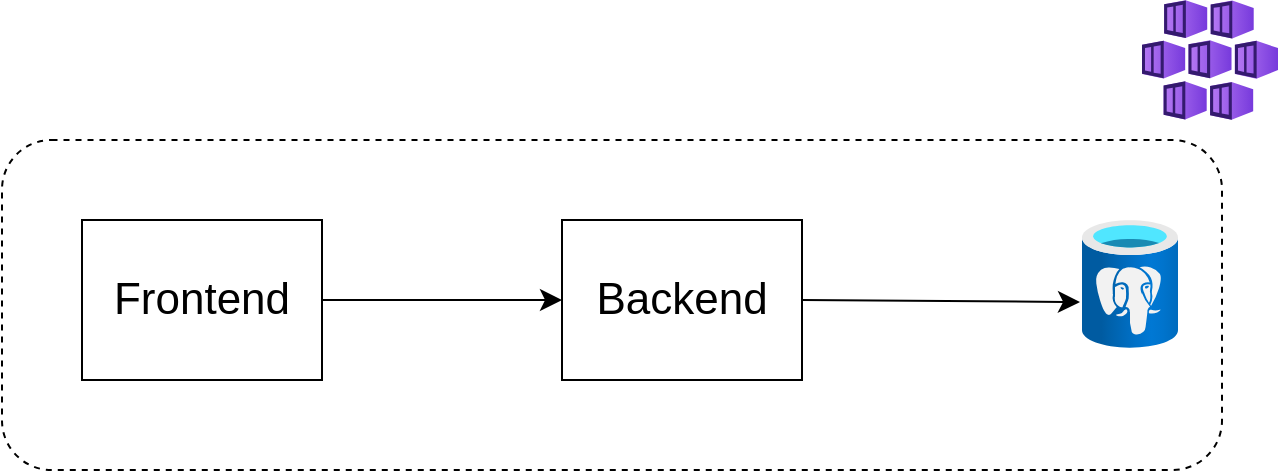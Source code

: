 <mxfile version="21.3.8" pages="3">
  <diagram id="WuZM6HAJlQjkPgxT957E" name="System Design">
    <mxGraphModel dx="1050" dy="580" grid="1" gridSize="10" guides="1" tooltips="1" connect="1" arrows="1" fold="1" page="1" pageScale="1" pageWidth="850" pageHeight="1100" math="0" shadow="0">
      <root>
        <mxCell id="0" />
        <mxCell id="1" parent="0" />
        <mxCell id="kDr_0Q5TTiajQ4MRIB6R-6" value="" style="rounded=1;whiteSpace=wrap;html=1;fontSize=16;fillColor=none;dashed=1;" parent="1" vertex="1">
          <mxGeometry x="160" y="200" width="610" height="165" as="geometry" />
        </mxCell>
        <mxCell id="kDr_0Q5TTiajQ4MRIB6R-4" style="edgeStyle=none;curved=1;rounded=0;orthogonalLoop=1;jettySize=auto;html=1;exitX=1;exitY=0.5;exitDx=0;exitDy=0;entryX=0;entryY=0.5;entryDx=0;entryDy=0;fontSize=12;startSize=8;endSize=8;" parent="1" source="3waSKzdy8N9RzqKJtNzq-1" target="kDr_0Q5TTiajQ4MRIB6R-3" edge="1">
          <mxGeometry relative="1" as="geometry" />
        </mxCell>
        <mxCell id="3waSKzdy8N9RzqKJtNzq-1" value="Frontend" style="rounded=0;whiteSpace=wrap;html=1;fontSize=22;" parent="1" vertex="1">
          <mxGeometry x="200" y="240" width="120" height="80" as="geometry" />
        </mxCell>
        <mxCell id="kDr_0Q5TTiajQ4MRIB6R-1" value="" style="image;aspect=fixed;html=1;points=[];align=center;fontSize=12;image=img/lib/azure2/databases/Azure_Database_PostgreSQL_Server.svg;" parent="1" vertex="1">
          <mxGeometry x="700" y="240" width="48" height="64" as="geometry" />
        </mxCell>
        <mxCell id="kDr_0Q5TTiajQ4MRIB6R-2" value="" style="image;aspect=fixed;html=1;points=[];align=center;fontSize=12;image=img/lib/azure2/containers/Kubernetes_Services.svg;" parent="1" vertex="1">
          <mxGeometry x="730" y="130" width="68" height="60" as="geometry" />
        </mxCell>
        <mxCell id="kDr_0Q5TTiajQ4MRIB6R-5" style="edgeStyle=none;curved=1;rounded=0;orthogonalLoop=1;jettySize=auto;html=1;exitX=1;exitY=0.5;exitDx=0;exitDy=0;fontSize=12;startSize=8;endSize=8;entryX=-0.021;entryY=0.641;entryDx=0;entryDy=0;entryPerimeter=0;" parent="1" source="kDr_0Q5TTiajQ4MRIB6R-3" target="kDr_0Q5TTiajQ4MRIB6R-1" edge="1">
          <mxGeometry relative="1" as="geometry">
            <mxPoint x="640" y="250" as="targetPoint" />
          </mxGeometry>
        </mxCell>
        <mxCell id="kDr_0Q5TTiajQ4MRIB6R-3" value="Backend" style="rounded=0;whiteSpace=wrap;html=1;fontSize=22;" parent="1" vertex="1">
          <mxGeometry x="440" y="240" width="120" height="80" as="geometry" />
        </mxCell>
      </root>
    </mxGraphModel>
  </diagram>
  <diagram id="7TUon_OAfACJMMWeLAsz" name="Backend Architecture">
    <mxGraphModel dx="1050" dy="580" grid="1" gridSize="10" guides="1" tooltips="1" connect="1" arrows="1" fold="1" page="1" pageScale="1" pageWidth="850" pageHeight="1100" math="0" shadow="0">
      <root>
        <mxCell id="0" />
        <mxCell id="1" parent="0" />
        <mxCell id="cDnSqKmzusoCDcpOEk3S-1" value="Application Layer" style="rounded=0;whiteSpace=wrap;html=1;fontSize=22;" vertex="1" parent="1">
          <mxGeometry x="200" y="160" width="240" height="80" as="geometry" />
        </mxCell>
        <mxCell id="cDnSqKmzusoCDcpOEk3S-2" value="API Layer" style="rounded=0;whiteSpace=wrap;html=1;fontSize=22;" vertex="1" parent="1">
          <mxGeometry x="200" y="40" width="240" height="80" as="geometry" />
        </mxCell>
        <mxCell id="cDnSqKmzusoCDcpOEk3S-3" value="Persistence Layer" style="rounded=0;whiteSpace=wrap;html=1;fontSize=22;" vertex="1" parent="1">
          <mxGeometry x="200" y="280" width="240" height="80" as="geometry" />
        </mxCell>
        <mxCell id="cDnSqKmzusoCDcpOEk3S-4" value="Domain Layer" style="rounded=0;whiteSpace=wrap;html=1;fontSize=22;" vertex="1" parent="1">
          <mxGeometry x="200" y="400" width="240" height="80" as="geometry" />
        </mxCell>
        <mxCell id="cDnSqKmzusoCDcpOEk3S-5" value="Acts as the interface for accessing services through Endpoints" style="text;html=1;strokeColor=none;fillColor=none;align=center;verticalAlign=middle;whiteSpace=wrap;rounded=0;fontSize=16;" vertex="1" parent="1">
          <mxGeometry x="480" y="40" width="280" height="80" as="geometry" />
        </mxCell>
        <mxCell id="cDnSqKmzusoCDcpOEk3S-6" value="Contains all business logic, leverages MediatR Handlers" style="text;html=1;strokeColor=none;fillColor=none;align=center;verticalAlign=middle;whiteSpace=wrap;rounded=0;fontSize=16;" vertex="1" parent="1">
          <mxGeometry x="480" y="160" width="280" height="80" as="geometry" />
        </mxCell>
        <mxCell id="cDnSqKmzusoCDcpOEk3S-7" value="The Datastore layer that contains EF Core DbContext and Config for CRUD Operations" style="text;html=1;strokeColor=none;fillColor=none;align=center;verticalAlign=middle;whiteSpace=wrap;rounded=0;fontSize=16;" vertex="1" parent="1">
          <mxGeometry x="480" y="280" width="280" height="80" as="geometry" />
        </mxCell>
        <mxCell id="cDnSqKmzusoCDcpOEk3S-8" value="The Core layer that contains all Domain Models for the System" style="text;html=1;strokeColor=none;fillColor=none;align=center;verticalAlign=middle;whiteSpace=wrap;rounded=0;fontSize=16;" vertex="1" parent="1">
          <mxGeometry x="480" y="400" width="280" height="80" as="geometry" />
        </mxCell>
      </root>
    </mxGraphModel>
  </diagram>
  <diagram id="dopHtzjoXnrHitdYmm_V" name="Class Diagram">
    <mxGraphModel dx="1050" dy="580" grid="1" gridSize="10" guides="1" tooltips="1" connect="1" arrows="1" fold="1" page="1" pageScale="1" pageWidth="850" pageHeight="1100" math="0" shadow="0">
      <root>
        <mxCell id="0" />
        <mxCell id="1" parent="0" />
        <mxCell id="lDe6hgvJxnNMGVurcxBt-27" style="edgeStyle=none;rounded=0;orthogonalLoop=1;jettySize=auto;html=1;exitX=0.5;exitY=0;exitDx=0;exitDy=0;fontSize=12;startSize=8;endSize=14;startArrow=none;startFill=0;endArrow=none;endFill=0;" edge="1" parent="1" source="lDe6hgvJxnNMGVurcxBt-1">
          <mxGeometry relative="1" as="geometry">
            <mxPoint x="440" y="200" as="targetPoint" />
            <Array as="points">
              <mxPoint x="130" y="200" />
              <mxPoint x="440" y="200" />
            </Array>
          </mxGeometry>
        </mxCell>
        <mxCell id="lDe6hgvJxnNMGVurcxBt-1" value="Employee" style="swimlane;fontStyle=0;childLayout=stackLayout;horizontal=1;startSize=26;fillColor=none;horizontalStack=0;resizeParent=1;resizeParentMax=0;resizeLast=0;collapsible=1;marginBottom=0;whiteSpace=wrap;html=1;fontSize=16;" vertex="1" parent="1">
          <mxGeometry x="10" y="280" width="240" height="104" as="geometry" />
        </mxCell>
        <mxCell id="lDe6hgvJxnNMGVurcxBt-2" value="+ Name: string" style="text;strokeColor=none;fillColor=none;align=left;verticalAlign=top;spacingLeft=4;spacingRight=4;overflow=hidden;rotatable=0;points=[[0,0.5],[1,0.5]];portConstraint=eastwest;whiteSpace=wrap;html=1;fontSize=16;" vertex="1" parent="lDe6hgvJxnNMGVurcxBt-1">
          <mxGeometry y="26" width="240" height="26" as="geometry" />
        </mxCell>
        <mxCell id="lDe6hgvJxnNMGVurcxBt-3" value="+ AnnualVacationRemaining: int" style="text;strokeColor=none;fillColor=none;align=left;verticalAlign=top;spacingLeft=4;spacingRight=4;overflow=hidden;rotatable=0;points=[[0,0.5],[1,0.5]];portConstraint=eastwest;whiteSpace=wrap;html=1;fontSize=16;" vertex="1" parent="lDe6hgvJxnNMGVurcxBt-1">
          <mxGeometry y="52" width="240" height="26" as="geometry" />
        </mxCell>
        <mxCell id="lDe6hgvJxnNMGVurcxBt-4" value="+ SickVacationRemaining: int" style="text;strokeColor=none;fillColor=none;align=left;verticalAlign=top;spacingLeft=4;spacingRight=4;overflow=hidden;rotatable=0;points=[[0,0.5],[1,0.5]];portConstraint=eastwest;whiteSpace=wrap;html=1;fontSize=16;" vertex="1" parent="lDe6hgvJxnNMGVurcxBt-1">
          <mxGeometry y="78" width="240" height="26" as="geometry" />
        </mxCell>
        <mxCell id="lDe6hgvJxnNMGVurcxBt-5" value="BaseEntity&amp;lt;T&amp;gt;" style="swimlane;fontStyle=0;childLayout=stackLayout;horizontal=1;startSize=26;fillColor=none;horizontalStack=0;resizeParent=1;resizeParentMax=0;resizeLast=0;collapsible=1;marginBottom=0;whiteSpace=wrap;html=1;fontSize=16;" vertex="1" parent="1">
          <mxGeometry x="370" y="50" width="140" height="52" as="geometry" />
        </mxCell>
        <mxCell id="lDe6hgvJxnNMGVurcxBt-6" value="+ ID: T" style="text;strokeColor=none;fillColor=none;align=left;verticalAlign=top;spacingLeft=4;spacingRight=4;overflow=hidden;rotatable=0;points=[[0,0.5],[1,0.5]];portConstraint=eastwest;whiteSpace=wrap;html=1;fontSize=16;" vertex="1" parent="lDe6hgvJxnNMGVurcxBt-5">
          <mxGeometry y="26" width="140" height="26" as="geometry" />
        </mxCell>
        <mxCell id="lDe6hgvJxnNMGVurcxBt-13" value="VacationRequest" style="swimlane;fontStyle=0;childLayout=stackLayout;horizontal=1;startSize=26;fillColor=none;horizontalStack=0;resizeParent=1;resizeParentMax=0;resizeLast=0;collapsible=1;marginBottom=0;whiteSpace=wrap;html=1;fontSize=16;" vertex="1" parent="1">
          <mxGeometry x="360" y="280" width="240" height="130" as="geometry" />
        </mxCell>
        <mxCell id="lDe6hgvJxnNMGVurcxBt-14" value="+ StartDate: DateTimeOffset" style="text;strokeColor=none;fillColor=none;align=left;verticalAlign=top;spacingLeft=4;spacingRight=4;overflow=hidden;rotatable=0;points=[[0,0.5],[1,0.5]];portConstraint=eastwest;whiteSpace=wrap;html=1;fontSize=16;" vertex="1" parent="lDe6hgvJxnNMGVurcxBt-13">
          <mxGeometry y="26" width="240" height="26" as="geometry" />
        </mxCell>
        <mxCell id="lDe6hgvJxnNMGVurcxBt-15" value="+ EndDate: DateTimeOffset" style="text;strokeColor=none;fillColor=none;align=left;verticalAlign=top;spacingLeft=4;spacingRight=4;overflow=hidden;rotatable=0;points=[[0,0.5],[1,0.5]];portConstraint=eastwest;whiteSpace=wrap;html=1;fontSize=16;" vertex="1" parent="lDe6hgvJxnNMGVurcxBt-13">
          <mxGeometry y="52" width="240" height="26" as="geometry" />
        </mxCell>
        <mxCell id="lDe6hgvJxnNMGVurcxBt-16" value="+ RequestingEmployeeID: Guid" style="text;strokeColor=none;fillColor=none;align=left;verticalAlign=top;spacingLeft=4;spacingRight=4;overflow=hidden;rotatable=0;points=[[0,0.5],[1,0.5]];portConstraint=eastwest;whiteSpace=wrap;html=1;fontSize=16;" vertex="1" parent="lDe6hgvJxnNMGVurcxBt-13">
          <mxGeometry y="78" width="240" height="26" as="geometry" />
        </mxCell>
        <mxCell id="lDe6hgvJxnNMGVurcxBt-17" value="+ VacationTypeID: int" style="text;strokeColor=none;fillColor=none;align=left;verticalAlign=top;spacingLeft=4;spacingRight=4;overflow=hidden;rotatable=0;points=[[0,0.5],[1,0.5]];portConstraint=eastwest;whiteSpace=wrap;html=1;fontSize=16;" vertex="1" parent="lDe6hgvJxnNMGVurcxBt-13">
          <mxGeometry y="104" width="240" height="26" as="geometry" />
        </mxCell>
        <mxCell id="lDe6hgvJxnNMGVurcxBt-18" value="VacationType" style="swimlane;fontStyle=0;childLayout=stackLayout;horizontal=1;startSize=26;fillColor=none;horizontalStack=0;resizeParent=1;resizeParentMax=0;resizeLast=0;collapsible=1;marginBottom=0;whiteSpace=wrap;html=1;fontSize=16;" vertex="1" parent="1">
          <mxGeometry x="701" y="315" width="140" height="52" as="geometry" />
        </mxCell>
        <mxCell id="lDe6hgvJxnNMGVurcxBt-19" value="+ Name: string" style="text;strokeColor=none;fillColor=none;align=left;verticalAlign=top;spacingLeft=4;spacingRight=4;overflow=hidden;rotatable=0;points=[[0,0.5],[1,0.5]];portConstraint=eastwest;whiteSpace=wrap;html=1;fontSize=16;" vertex="1" parent="lDe6hgvJxnNMGVurcxBt-18">
          <mxGeometry y="26" width="140" height="26" as="geometry" />
        </mxCell>
        <mxCell id="lDe6hgvJxnNMGVurcxBt-20" value="1" style="endArrow=open;html=1;endSize=16;startArrow=diamondThin;startSize=40;startFill=0;edgeStyle=orthogonalEdgeStyle;align=left;verticalAlign=bottom;rounded=0;fontSize=20;curved=1;exitX=0;exitY=0.5;exitDx=0;exitDy=0;entryX=1;entryY=0.5;entryDx=0;entryDy=0;" edge="1" parent="1" source="lDe6hgvJxnNMGVurcxBt-15" target="lDe6hgvJxnNMGVurcxBt-3">
          <mxGeometry x="-0.455" y="-25" relative="1" as="geometry">
            <mxPoint x="210" y="470" as="sourcePoint" />
            <mxPoint x="340" y="470" as="targetPoint" />
            <mxPoint as="offset" />
          </mxGeometry>
        </mxCell>
        <mxCell id="lDe6hgvJxnNMGVurcxBt-21" value="1" style="endArrow=open;html=1;endSize=16;startArrow=diamondThin;startSize=40;startFill=0;edgeStyle=orthogonalEdgeStyle;align=left;verticalAlign=bottom;rounded=0;fontSize=20;curved=1;exitX=1;exitY=0.5;exitDx=0;exitDy=0;entryX=-0.036;entryY=0.154;entryDx=0;entryDy=0;entryPerimeter=0;" edge="1" parent="1" source="lDe6hgvJxnNMGVurcxBt-15" target="lDe6hgvJxnNMGVurcxBt-19">
          <mxGeometry x="-0.555" y="25" relative="1" as="geometry">
            <mxPoint x="730" y="430" as="sourcePoint" />
            <mxPoint x="620" y="430" as="targetPoint" />
            <mxPoint as="offset" />
          </mxGeometry>
        </mxCell>
        <mxCell id="lDe6hgvJxnNMGVurcxBt-29" style="edgeStyle=none;rounded=0;orthogonalLoop=1;jettySize=auto;html=1;exitX=0.333;exitY=-0.015;exitDx=0;exitDy=0;fontSize=12;startSize=8;endSize=14;startArrow=none;startFill=0;endArrow=block;endFill=0;entryX=0.493;entryY=1.115;entryDx=0;entryDy=0;entryPerimeter=0;exitPerimeter=0;" edge="1" parent="1" source="lDe6hgvJxnNMGVurcxBt-13" target="lDe6hgvJxnNMGVurcxBt-6">
          <mxGeometry relative="1" as="geometry">
            <mxPoint x="450" y="116" as="targetPoint" />
            <mxPoint x="140" y="290" as="sourcePoint" />
            <Array as="points">
              <mxPoint x="439" y="210" />
            </Array>
          </mxGeometry>
        </mxCell>
        <mxCell id="lDe6hgvJxnNMGVurcxBt-30" style="edgeStyle=none;rounded=0;orthogonalLoop=1;jettySize=auto;html=1;exitX=0.429;exitY=0.058;exitDx=0;exitDy=0;fontSize=12;startSize=8;endSize=14;startArrow=none;startFill=0;endArrow=none;endFill=0;exitPerimeter=0;" edge="1" parent="1" source="lDe6hgvJxnNMGVurcxBt-18">
          <mxGeometry relative="1" as="geometry">
            <mxPoint x="440" y="200" as="targetPoint" />
            <mxPoint x="140" y="290" as="sourcePoint" />
            <Array as="points">
              <mxPoint x="760" y="200" />
              <mxPoint x="440" y="200" />
            </Array>
          </mxGeometry>
        </mxCell>
        <mxCell id="lDe6hgvJxnNMGVurcxBt-31" value="*" style="text;html=1;strokeColor=none;fillColor=none;align=center;verticalAlign=middle;whiteSpace=wrap;rounded=0;fontSize=28;" vertex="1" parent="1">
          <mxGeometry x="240" y="310" width="60" height="30" as="geometry" />
        </mxCell>
        <mxCell id="lDe6hgvJxnNMGVurcxBt-32" value="*" style="text;html=1;strokeColor=none;fillColor=none;align=center;verticalAlign=middle;whiteSpace=wrap;rounded=0;fontSize=28;" vertex="1" parent="1">
          <mxGeometry x="650" y="300" width="60" height="30" as="geometry" />
        </mxCell>
      </root>
    </mxGraphModel>
  </diagram>
</mxfile>
